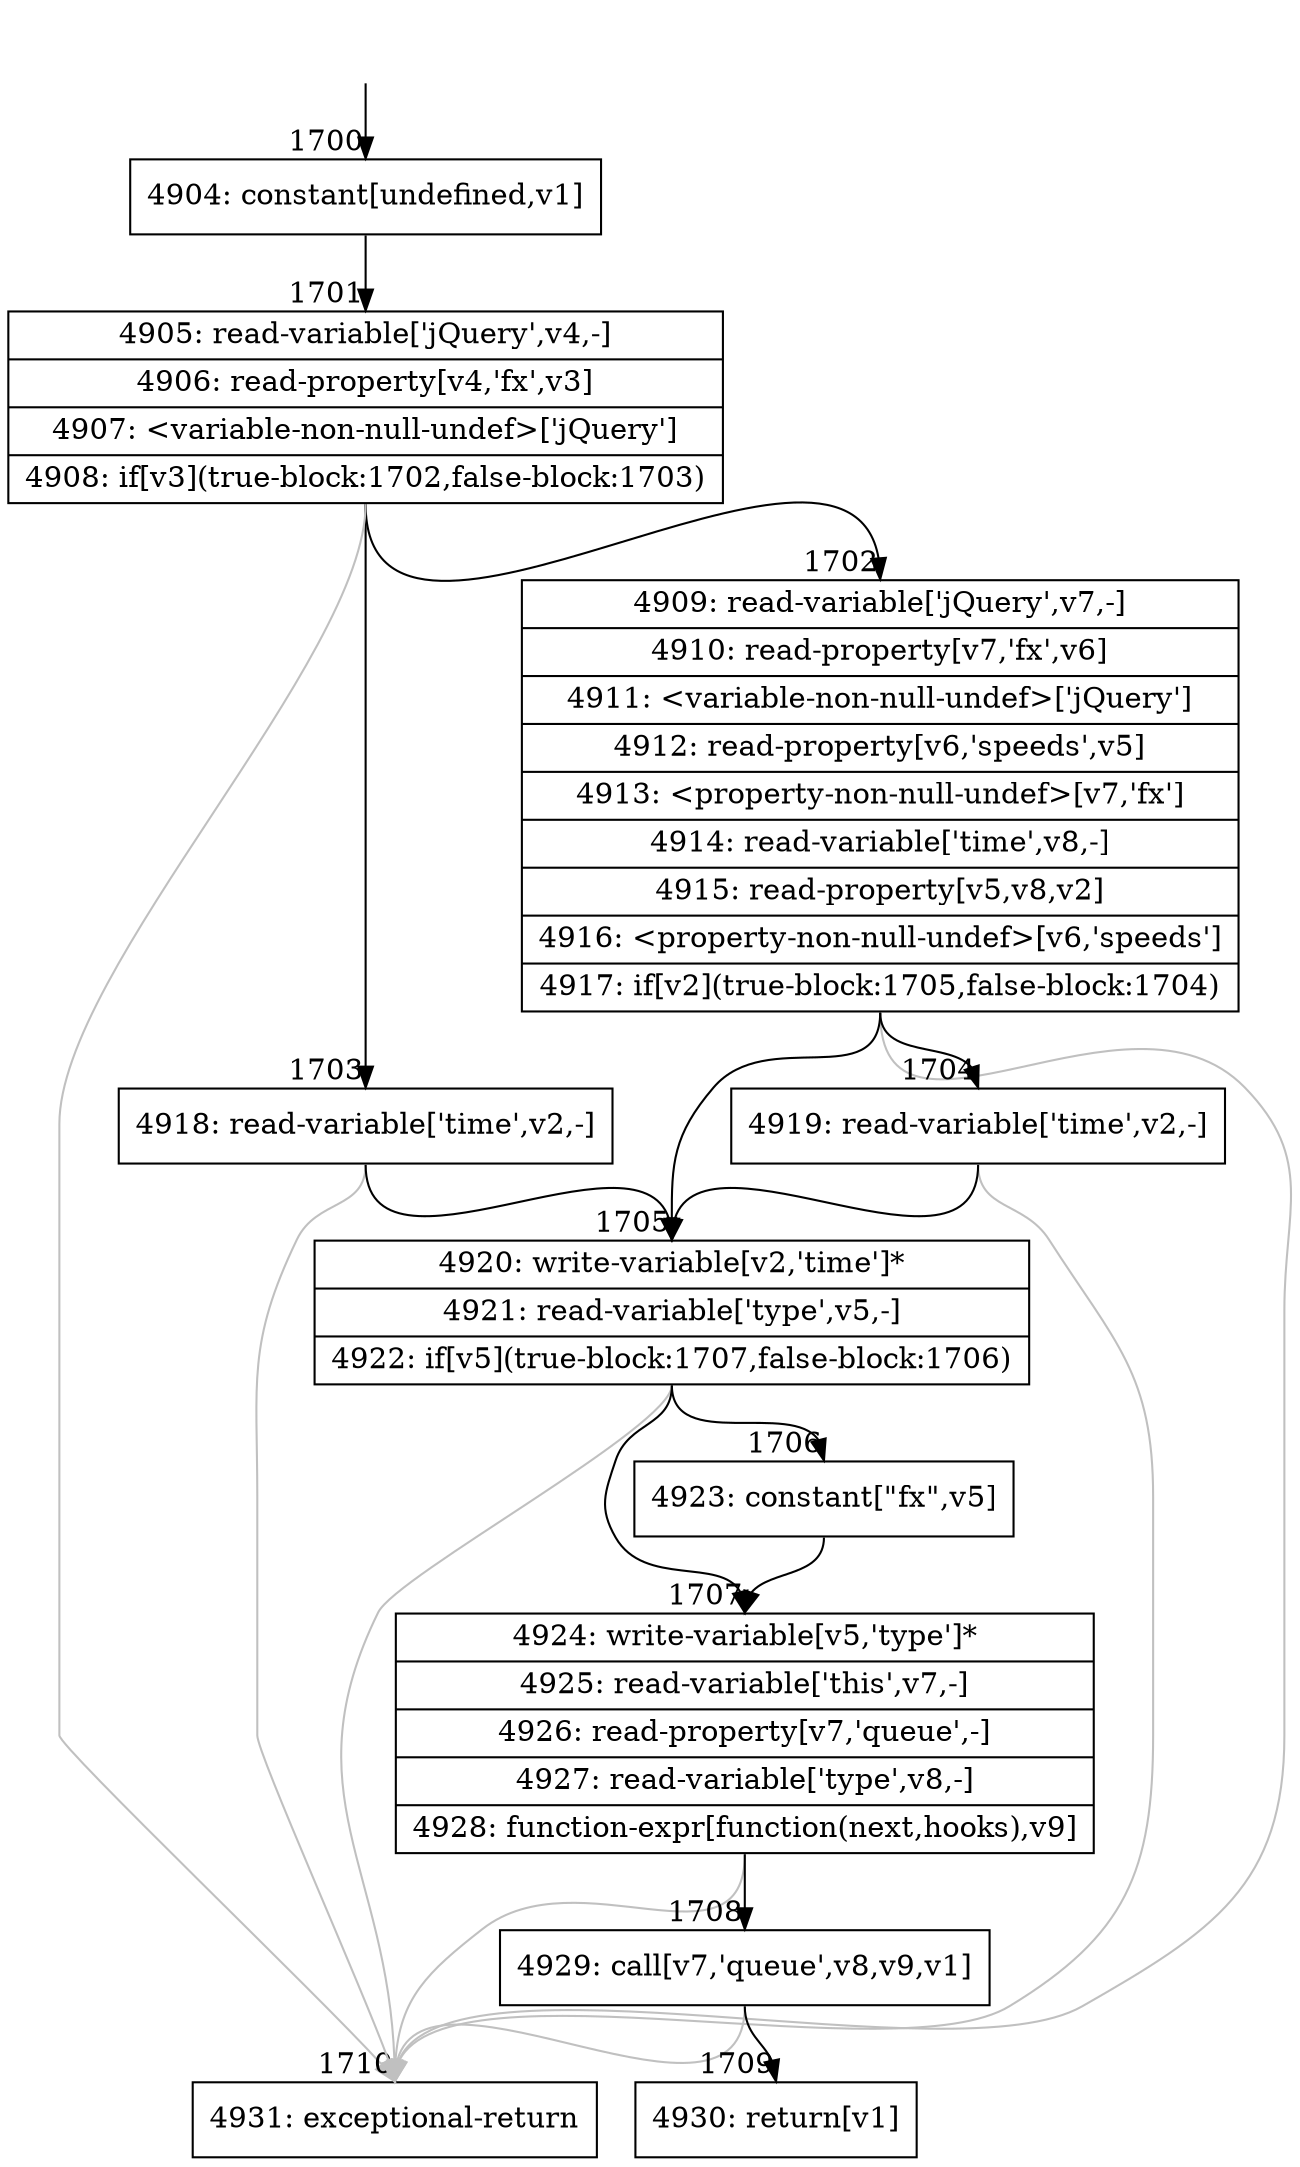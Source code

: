 digraph {
rankdir="TD"
BB_entry117[shape=none,label=""];
BB_entry117 -> BB1700 [tailport=s, headport=n, headlabel="    1700"]
BB1700 [shape=record label="{4904: constant[undefined,v1]}" ] 
BB1700 -> BB1701 [tailport=s, headport=n, headlabel="      1701"]
BB1701 [shape=record label="{4905: read-variable['jQuery',v4,-]|4906: read-property[v4,'fx',v3]|4907: \<variable-non-null-undef\>['jQuery']|4908: if[v3](true-block:1702,false-block:1703)}" ] 
BB1701 -> BB1702 [tailport=s, headport=n, headlabel="      1702"]
BB1701 -> BB1703 [tailport=s, headport=n, headlabel="      1703"]
BB1701 -> BB1710 [tailport=s, headport=n, color=gray, headlabel="      1710"]
BB1702 [shape=record label="{4909: read-variable['jQuery',v7,-]|4910: read-property[v7,'fx',v6]|4911: \<variable-non-null-undef\>['jQuery']|4912: read-property[v6,'speeds',v5]|4913: \<property-non-null-undef\>[v7,'fx']|4914: read-variable['time',v8,-]|4915: read-property[v5,v8,v2]|4916: \<property-non-null-undef\>[v6,'speeds']|4917: if[v2](true-block:1705,false-block:1704)}" ] 
BB1702 -> BB1705 [tailport=s, headport=n, headlabel="      1705"]
BB1702 -> BB1704 [tailport=s, headport=n, headlabel="      1704"]
BB1702 -> BB1710 [tailport=s, headport=n, color=gray]
BB1703 [shape=record label="{4918: read-variable['time',v2,-]}" ] 
BB1703 -> BB1705 [tailport=s, headport=n]
BB1703 -> BB1710 [tailport=s, headport=n, color=gray]
BB1704 [shape=record label="{4919: read-variable['time',v2,-]}" ] 
BB1704 -> BB1705 [tailport=s, headport=n]
BB1704 -> BB1710 [tailport=s, headport=n, color=gray]
BB1705 [shape=record label="{4920: write-variable[v2,'time']*|4921: read-variable['type',v5,-]|4922: if[v5](true-block:1707,false-block:1706)}" ] 
BB1705 -> BB1707 [tailport=s, headport=n, headlabel="      1707"]
BB1705 -> BB1706 [tailport=s, headport=n, headlabel="      1706"]
BB1705 -> BB1710 [tailport=s, headport=n, color=gray]
BB1706 [shape=record label="{4923: constant[\"fx\",v5]}" ] 
BB1706 -> BB1707 [tailport=s, headport=n]
BB1707 [shape=record label="{4924: write-variable[v5,'type']*|4925: read-variable['this',v7,-]|4926: read-property[v7,'queue',-]|4927: read-variable['type',v8,-]|4928: function-expr[function(next,hooks),v9]}" ] 
BB1707 -> BB1708 [tailport=s, headport=n, headlabel="      1708"]
BB1707 -> BB1710 [tailport=s, headport=n, color=gray]
BB1708 [shape=record label="{4929: call[v7,'queue',v8,v9,v1]}" ] 
BB1708 -> BB1709 [tailport=s, headport=n, headlabel="      1709"]
BB1708 -> BB1710 [tailport=s, headport=n, color=gray]
BB1709 [shape=record label="{4930: return[v1]}" ] 
BB1710 [shape=record label="{4931: exceptional-return}" ] 
}
